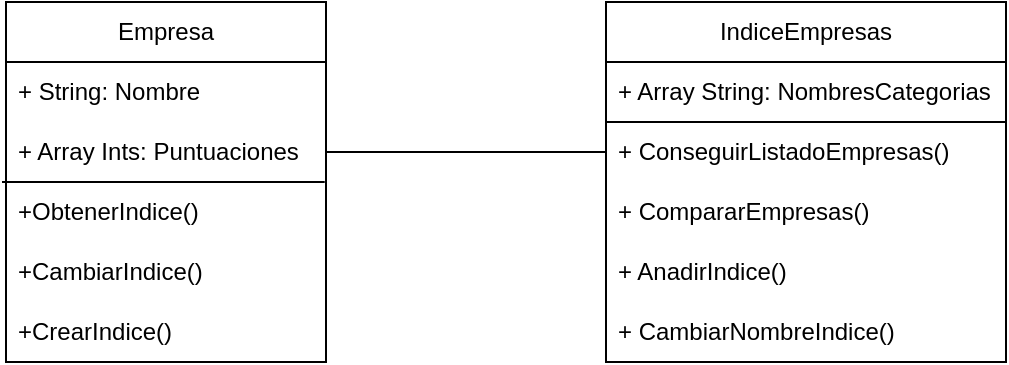<mxfile version="25.0.3">
  <diagram name="Página-1" id="SxTPLYIc5ebMwnpOCQgr">
    <mxGraphModel dx="724" dy="387" grid="1" gridSize="10" guides="1" tooltips="1" connect="1" arrows="1" fold="1" page="1" pageScale="1" pageWidth="827" pageHeight="1169" math="0" shadow="0">
      <root>
        <mxCell id="0" />
        <mxCell id="1" parent="0" />
        <mxCell id="ZoC5YuCsfRerbmr3MiIY-3" value="IndiceEmpresas" style="swimlane;fontStyle=0;childLayout=stackLayout;horizontal=1;startSize=30;horizontalStack=0;resizeParent=1;resizeParentMax=0;resizeLast=0;collapsible=1;marginBottom=0;whiteSpace=wrap;html=1;" vertex="1" parent="1">
          <mxGeometry x="430" y="330" width="200" height="180" as="geometry" />
        </mxCell>
        <mxCell id="ZoC5YuCsfRerbmr3MiIY-20" value="+ Array String: NombresCategorias" style="text;strokeColor=default;fillColor=none;align=left;verticalAlign=middle;spacingLeft=4;spacingRight=4;overflow=hidden;points=[[0,0.5],[1,0.5]];portConstraint=eastwest;rotatable=0;whiteSpace=wrap;html=1;" vertex="1" parent="ZoC5YuCsfRerbmr3MiIY-3">
          <mxGeometry y="30" width="200" height="30" as="geometry" />
        </mxCell>
        <mxCell id="ZoC5YuCsfRerbmr3MiIY-5" value="+ ConseguirListadoEmpresas()" style="text;strokeColor=none;fillColor=none;align=left;verticalAlign=middle;spacingLeft=4;spacingRight=4;overflow=hidden;points=[[0,0.5],[1,0.5]];portConstraint=eastwest;rotatable=0;whiteSpace=wrap;html=1;" vertex="1" parent="ZoC5YuCsfRerbmr3MiIY-3">
          <mxGeometry y="60" width="200" height="30" as="geometry" />
        </mxCell>
        <mxCell id="ZoC5YuCsfRerbmr3MiIY-6" value="+ CompararEmpresas()" style="text;strokeColor=none;fillColor=none;align=left;verticalAlign=middle;spacingLeft=4;spacingRight=4;overflow=hidden;points=[[0,0.5],[1,0.5]];portConstraint=eastwest;rotatable=0;whiteSpace=wrap;html=1;" vertex="1" parent="ZoC5YuCsfRerbmr3MiIY-3">
          <mxGeometry y="90" width="200" height="30" as="geometry" />
        </mxCell>
        <mxCell id="ZoC5YuCsfRerbmr3MiIY-18" value="+ AnadirIndice()" style="text;strokeColor=none;fillColor=none;align=left;verticalAlign=middle;spacingLeft=4;spacingRight=4;overflow=hidden;points=[[0,0.5],[1,0.5]];portConstraint=eastwest;rotatable=0;whiteSpace=wrap;html=1;" vertex="1" parent="ZoC5YuCsfRerbmr3MiIY-3">
          <mxGeometry y="120" width="200" height="30" as="geometry" />
        </mxCell>
        <mxCell id="ZoC5YuCsfRerbmr3MiIY-19" value="+ CambiarNombreIndice()" style="text;strokeColor=none;fillColor=none;align=left;verticalAlign=middle;spacingLeft=4;spacingRight=4;overflow=hidden;points=[[0,0.5],[1,0.5]];portConstraint=eastwest;rotatable=0;whiteSpace=wrap;html=1;" vertex="1" parent="ZoC5YuCsfRerbmr3MiIY-3">
          <mxGeometry y="150" width="200" height="30" as="geometry" />
        </mxCell>
        <mxCell id="ZoC5YuCsfRerbmr3MiIY-7" value="Empresa" style="swimlane;fontStyle=0;childLayout=stackLayout;horizontal=1;startSize=30;horizontalStack=0;resizeParent=1;resizeParentMax=0;resizeLast=0;collapsible=1;marginBottom=0;whiteSpace=wrap;html=1;" vertex="1" parent="1">
          <mxGeometry x="130" y="330" width="160" height="180" as="geometry" />
        </mxCell>
        <mxCell id="ZoC5YuCsfRerbmr3MiIY-8" value="+ String: Nombre" style="text;strokeColor=none;fillColor=none;align=left;verticalAlign=middle;spacingLeft=4;spacingRight=4;overflow=hidden;points=[[0,0.5],[1,0.5]];portConstraint=eastwest;rotatable=0;whiteSpace=wrap;html=1;" vertex="1" parent="ZoC5YuCsfRerbmr3MiIY-7">
          <mxGeometry y="30" width="160" height="30" as="geometry" />
        </mxCell>
        <mxCell id="ZoC5YuCsfRerbmr3MiIY-9" value="+ Array Ints: Puntuaciones" style="text;strokeColor=none;fillColor=none;align=left;verticalAlign=middle;spacingLeft=4;spacingRight=4;overflow=hidden;points=[[0,0.5],[1,0.5]];portConstraint=eastwest;rotatable=0;whiteSpace=wrap;html=1;" vertex="1" parent="ZoC5YuCsfRerbmr3MiIY-7">
          <mxGeometry y="60" width="160" height="30" as="geometry" />
        </mxCell>
        <mxCell id="ZoC5YuCsfRerbmr3MiIY-10" value="+ObtenerIndice()" style="text;strokeColor=none;fillColor=none;align=left;verticalAlign=middle;spacingLeft=4;spacingRight=4;overflow=hidden;points=[[0,0.5],[1,0.5]];portConstraint=eastwest;rotatable=0;whiteSpace=wrap;html=1;" vertex="1" parent="ZoC5YuCsfRerbmr3MiIY-7">
          <mxGeometry y="90" width="160" height="30" as="geometry" />
        </mxCell>
        <mxCell id="ZoC5YuCsfRerbmr3MiIY-14" value="+CambiarIndice()" style="text;strokeColor=none;fillColor=none;align=left;verticalAlign=middle;spacingLeft=4;spacingRight=4;overflow=hidden;points=[[0,0.5],[1,0.5]];portConstraint=eastwest;rotatable=0;whiteSpace=wrap;html=1;" vertex="1" parent="ZoC5YuCsfRerbmr3MiIY-7">
          <mxGeometry y="120" width="160" height="30" as="geometry" />
        </mxCell>
        <mxCell id="ZoC5YuCsfRerbmr3MiIY-15" value="" style="endArrow=none;html=1;rounded=0;entryX=0.996;entryY=0;entryDx=0;entryDy=0;entryPerimeter=0;" edge="1" parent="ZoC5YuCsfRerbmr3MiIY-7" target="ZoC5YuCsfRerbmr3MiIY-10">
          <mxGeometry width="50" height="50" relative="1" as="geometry">
            <mxPoint x="-2" y="90" as="sourcePoint" />
            <mxPoint x="290" y="60" as="targetPoint" />
          </mxGeometry>
        </mxCell>
        <mxCell id="ZoC5YuCsfRerbmr3MiIY-17" value="+CrearIndice()" style="text;strokeColor=none;fillColor=none;align=left;verticalAlign=middle;spacingLeft=4;spacingRight=4;overflow=hidden;points=[[0,0.5],[1,0.5]];portConstraint=eastwest;rotatable=0;whiteSpace=wrap;html=1;" vertex="1" parent="ZoC5YuCsfRerbmr3MiIY-7">
          <mxGeometry y="150" width="160" height="30" as="geometry" />
        </mxCell>
        <mxCell id="ZoC5YuCsfRerbmr3MiIY-16" value="" style="endArrow=none;html=1;rounded=0;exitX=1;exitY=0.5;exitDx=0;exitDy=0;entryX=0;entryY=0.5;entryDx=0;entryDy=0;" edge="1" parent="1" source="ZoC5YuCsfRerbmr3MiIY-9" target="ZoC5YuCsfRerbmr3MiIY-5">
          <mxGeometry width="50" height="50" relative="1" as="geometry">
            <mxPoint x="350" y="430" as="sourcePoint" />
            <mxPoint x="400" y="380" as="targetPoint" />
          </mxGeometry>
        </mxCell>
      </root>
    </mxGraphModel>
  </diagram>
</mxfile>
